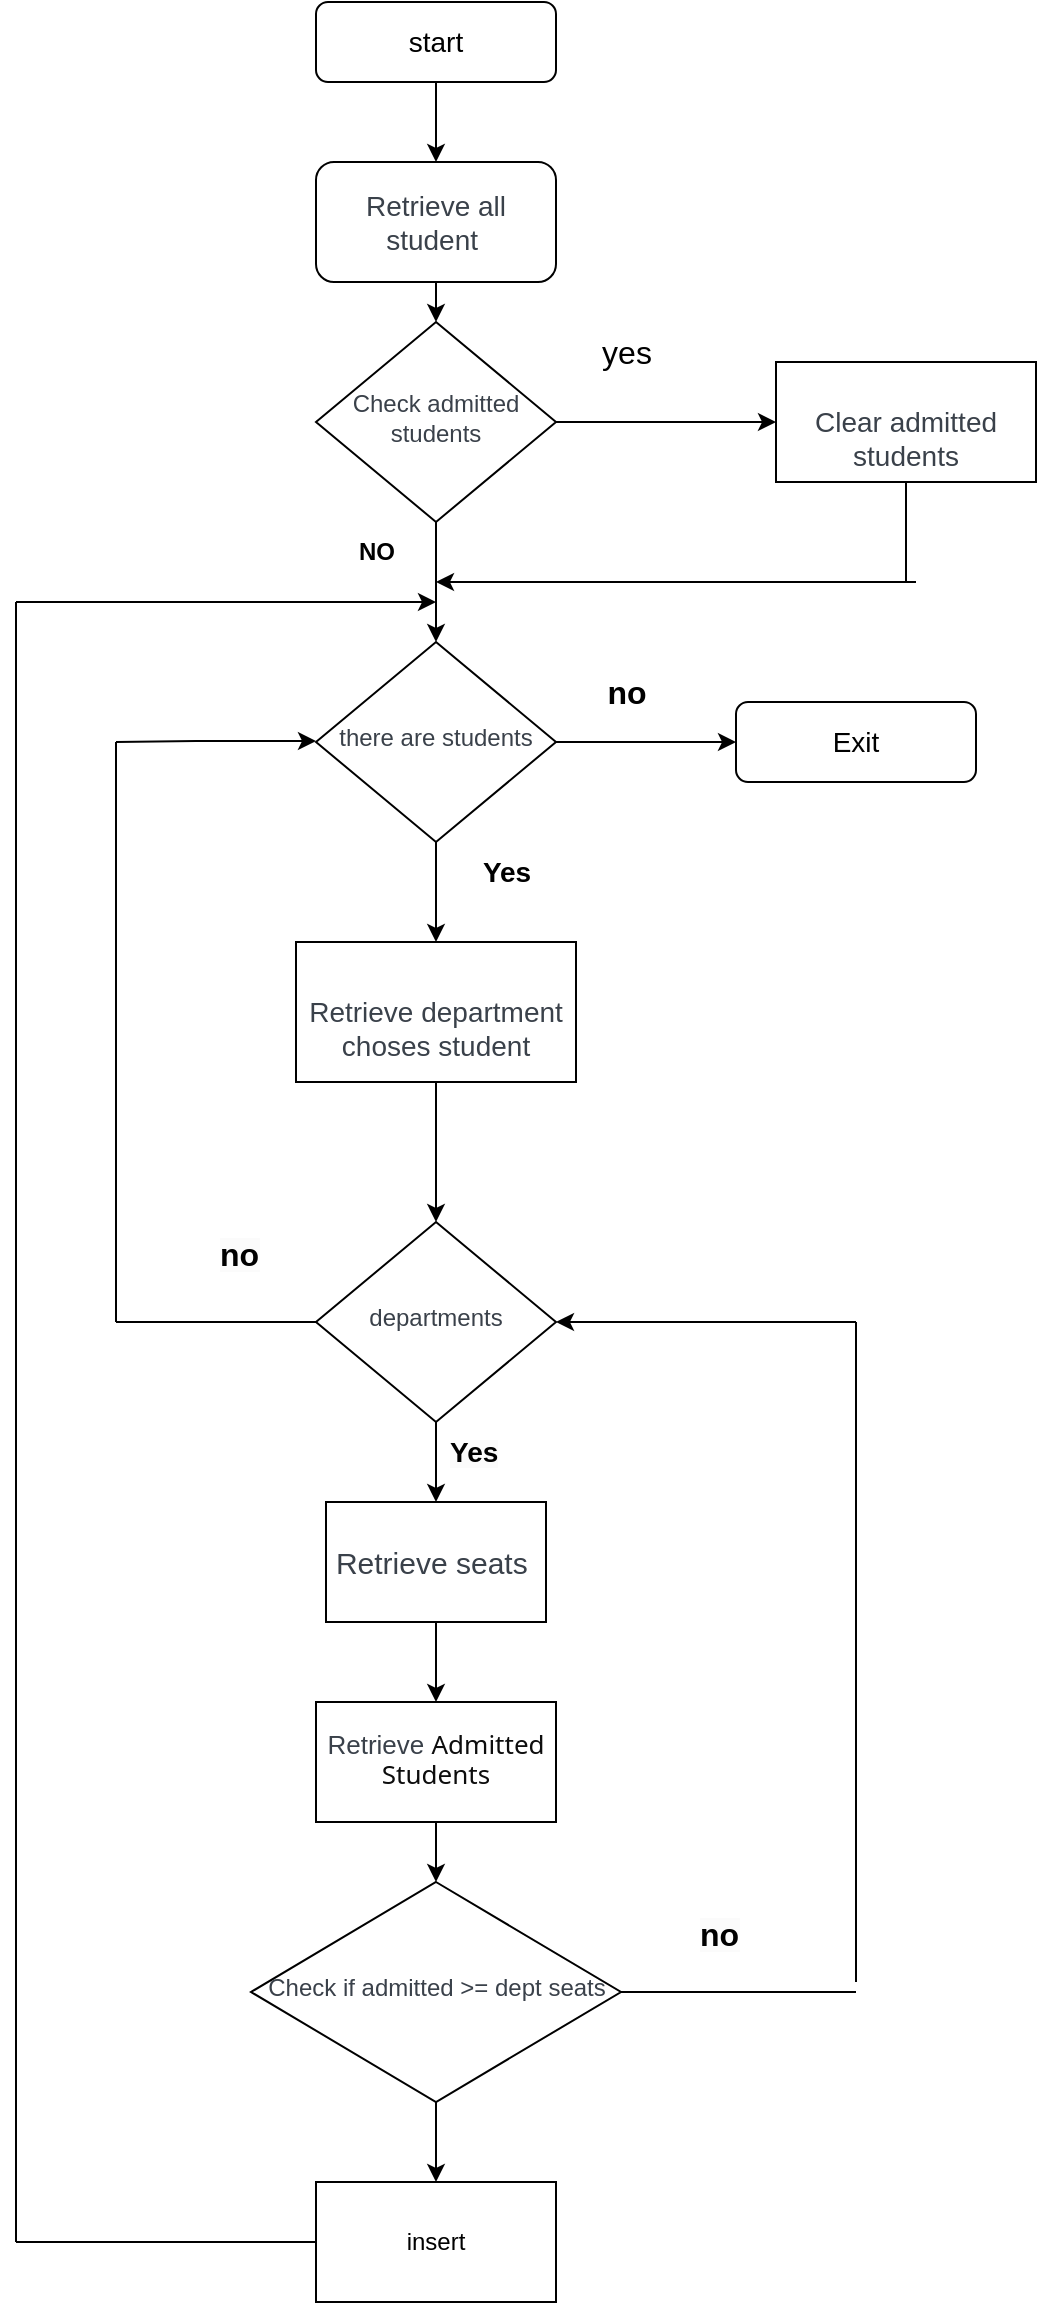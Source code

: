 <mxfile version="24.3.1" type="github">
  <diagram id="C5RBs43oDa-KdzZeNtuy" name="Page-1">
    <mxGraphModel dx="1050" dy="565" grid="1" gridSize="10" guides="1" tooltips="1" connect="1" arrows="1" fold="1" page="1" pageScale="1" pageWidth="827" pageHeight="1169" math="0" shadow="0">
      <root>
        <mxCell id="WIyWlLk6GJQsqaUBKTNV-0" />
        <mxCell id="WIyWlLk6GJQsqaUBKTNV-1" parent="WIyWlLk6GJQsqaUBKTNV-0" />
        <mxCell id="Pb0_odCe1Oxpf_yJffRR-13" style="edgeStyle=orthogonalEdgeStyle;rounded=0;orthogonalLoop=1;jettySize=auto;html=1;entryX=0.5;entryY=0;entryDx=0;entryDy=0;" edge="1" parent="WIyWlLk6GJQsqaUBKTNV-1" source="WIyWlLk6GJQsqaUBKTNV-3" target="Pb0_odCe1Oxpf_yJffRR-3">
          <mxGeometry relative="1" as="geometry" />
        </mxCell>
        <mxCell id="WIyWlLk6GJQsqaUBKTNV-3" value="&lt;font style=&quot;font-size: 14px;&quot;&gt;start&lt;/font&gt;" style="rounded=1;whiteSpace=wrap;html=1;fontSize=12;glass=0;strokeWidth=1;shadow=0;" parent="WIyWlLk6GJQsqaUBKTNV-1" vertex="1">
          <mxGeometry x="180" y="10" width="120" height="40" as="geometry" />
        </mxCell>
        <mxCell id="Pb0_odCe1Oxpf_yJffRR-63" value="" style="edgeStyle=orthogonalEdgeStyle;rounded=0;orthogonalLoop=1;jettySize=auto;html=1;" edge="1" parent="WIyWlLk6GJQsqaUBKTNV-1" source="WIyWlLk6GJQsqaUBKTNV-10" target="Pb0_odCe1Oxpf_yJffRR-14">
          <mxGeometry relative="1" as="geometry" />
        </mxCell>
        <mxCell id="Pb0_odCe1Oxpf_yJffRR-64" value="" style="edgeStyle=orthogonalEdgeStyle;rounded=0;orthogonalLoop=1;jettySize=auto;html=1;" edge="1" parent="WIyWlLk6GJQsqaUBKTNV-1" source="WIyWlLk6GJQsqaUBKTNV-10" target="Pb0_odCe1Oxpf_yJffRR-18">
          <mxGeometry relative="1" as="geometry" />
        </mxCell>
        <mxCell id="WIyWlLk6GJQsqaUBKTNV-10" value="&lt;span data-lucid-content=&quot;{&amp;quot;t&amp;quot;:&amp;quot;Check admitted students&amp;quot;,&amp;quot;m&amp;quot;:[{&amp;quot;s&amp;quot;:0,&amp;quot;n&amp;quot;:&amp;quot;c&amp;quot;,&amp;quot;v&amp;quot;:&amp;quot;#3a414aff&amp;quot;,&amp;quot;e&amp;quot;:23}]}&quot; data-lucid-type=&quot;application/vnd.lucid.text&quot;&gt;&lt;span style=&quot;color:#3a414a;&quot;&gt;Check admitted students&lt;/span&gt;&lt;/span&gt;" style="rhombus;whiteSpace=wrap;html=1;shadow=0;fontFamily=Helvetica;fontSize=12;align=center;strokeWidth=1;spacing=6;spacingTop=-4;" parent="WIyWlLk6GJQsqaUBKTNV-1" vertex="1">
          <mxGeometry x="180" y="170" width="120" height="100" as="geometry" />
        </mxCell>
        <mxCell id="Pb0_odCe1Oxpf_yJffRR-12" style="edgeStyle=orthogonalEdgeStyle;rounded=0;orthogonalLoop=1;jettySize=auto;html=1;exitX=0.5;exitY=1;exitDx=0;exitDy=0;entryX=0.5;entryY=0;entryDx=0;entryDy=0;" edge="1" parent="WIyWlLk6GJQsqaUBKTNV-1" source="Pb0_odCe1Oxpf_yJffRR-3" target="WIyWlLk6GJQsqaUBKTNV-10">
          <mxGeometry relative="1" as="geometry" />
        </mxCell>
        <UserObject label="&lt;font style=&quot;font-size: 14px;&quot;&gt;&lt;br&gt;&lt;span style=&quot;&quot; data-lucid-content=&quot;{&amp;quot;t&amp;quot;:&amp;quot;Retrieve all student data&amp;quot;,&amp;quot;m&amp;quot;:[{&amp;quot;s&amp;quot;:0,&amp;quot;n&amp;quot;:&amp;quot;c&amp;quot;,&amp;quot;v&amp;quot;:&amp;quot;#3a414aff&amp;quot;,&amp;quot;e&amp;quot;:25}]}&quot; data-lucid-type=&quot;application/vnd.lucid.text&quot;&gt;&lt;span style=&quot;color:#3a414a;&quot;&gt;Retrieve all student&amp;nbsp;&lt;/span&gt;&lt;/span&gt;&lt;/font&gt;&lt;div style=&quot;font-size: 14px;&quot;&gt;&lt;br&gt;&lt;/div&gt;" link="&#xa;&lt;span data-lucid-content=&quot;{&amp;quot;t&amp;quot;:&amp;quot;Retrieve all student data&amp;quot;,&amp;quot;m&amp;quot;:[{&amp;quot;s&amp;quot;:0,&amp;quot;n&amp;quot;:&amp;quot;c&amp;quot;,&amp;quot;v&amp;quot;:&amp;quot;#3a414aff&amp;quot;,&amp;quot;e&amp;quot;:25}]}&quot; data-lucid-type=&quot;application/vnd.lucid.text&quot;&gt;&lt;span style=&quot;color:#3a414a;&quot;&gt;Retrieve all student data&lt;/span&gt;&lt;/span&gt;&#xa;&#xa;" id="Pb0_odCe1Oxpf_yJffRR-3">
          <mxCell style="rounded=1;whiteSpace=wrap;html=1;" vertex="1" parent="WIyWlLk6GJQsqaUBKTNV-1">
            <mxGeometry x="180" y="90" width="120" height="60" as="geometry" />
          </mxCell>
        </UserObject>
        <UserObject label="&lt;font style=&quot;font-size: 14px;&quot;&gt;&lt;br&gt;&lt;span data-lucid-content=&quot;{&amp;quot;t&amp;quot;:&amp;quot;Clear admitted students&amp;quot;,&amp;quot;m&amp;quot;:[{&amp;quot;s&amp;quot;:0,&amp;quot;n&amp;quot;:&amp;quot;c&amp;quot;,&amp;quot;v&amp;quot;:&amp;quot;#3a414aff&amp;quot;,&amp;quot;e&amp;quot;:23}]}&quot; data-lucid-type=&quot;application/vnd.lucid.text&quot;&gt;&lt;span style=&quot;color:#3a414a;&quot;&gt;Clear admitted students&lt;/span&gt;&lt;/span&gt;&lt;br&gt;&lt;/font&gt;" link="&#xa;&lt;span data-lucid-content=&quot;{&amp;quot;t&amp;quot;:&amp;quot;Clear admitted students&amp;quot;,&amp;quot;m&amp;quot;:[{&amp;quot;s&amp;quot;:0,&amp;quot;n&amp;quot;:&amp;quot;c&amp;quot;,&amp;quot;v&amp;quot;:&amp;quot;#3a414aff&amp;quot;,&amp;quot;e&amp;quot;:23}]}&quot; data-lucid-type=&quot;application/vnd.lucid.text&quot;&gt;&lt;span style=&quot;color:#3a414a;&quot;&gt;Clear admitted students&lt;/span&gt;&lt;/span&gt;&#xa;&#xa;" id="Pb0_odCe1Oxpf_yJffRR-14">
          <mxCell style="rounded=0;whiteSpace=wrap;html=1;" vertex="1" parent="WIyWlLk6GJQsqaUBKTNV-1">
            <mxGeometry x="410" y="190" width="130" height="60" as="geometry" />
          </mxCell>
        </UserObject>
        <mxCell id="Pb0_odCe1Oxpf_yJffRR-16" value="&lt;font style=&quot;font-size: 16px;&quot;&gt;yes&lt;/font&gt;" style="text;html=1;align=center;verticalAlign=middle;resizable=0;points=[];autosize=1;strokeColor=none;fillColor=none;strokeWidth=10;" vertex="1" parent="WIyWlLk6GJQsqaUBKTNV-1">
          <mxGeometry x="310" y="170" width="50" height="30" as="geometry" />
        </mxCell>
        <mxCell id="Pb0_odCe1Oxpf_yJffRR-17" value="&lt;b&gt;NO&lt;/b&gt;" style="text;html=1;align=center;verticalAlign=middle;resizable=0;points=[];autosize=1;strokeColor=none;fillColor=none;" vertex="1" parent="WIyWlLk6GJQsqaUBKTNV-1">
          <mxGeometry x="190" y="270" width="40" height="30" as="geometry" />
        </mxCell>
        <mxCell id="Pb0_odCe1Oxpf_yJffRR-67" value="" style="edgeStyle=orthogonalEdgeStyle;rounded=0;orthogonalLoop=1;jettySize=auto;html=1;" edge="1" parent="WIyWlLk6GJQsqaUBKTNV-1" source="Pb0_odCe1Oxpf_yJffRR-18" target="Pb0_odCe1Oxpf_yJffRR-27">
          <mxGeometry relative="1" as="geometry" />
        </mxCell>
        <mxCell id="Pb0_odCe1Oxpf_yJffRR-91" value="" style="edgeStyle=orthogonalEdgeStyle;rounded=0;orthogonalLoop=1;jettySize=auto;html=1;" edge="1" parent="WIyWlLk6GJQsqaUBKTNV-1" source="Pb0_odCe1Oxpf_yJffRR-18" target="Pb0_odCe1Oxpf_yJffRR-88">
          <mxGeometry relative="1" as="geometry" />
        </mxCell>
        <mxCell id="Pb0_odCe1Oxpf_yJffRR-18" value="&lt;div style=&quot;text-align: left;&quot;&gt;&lt;font style=&quot;font-size: 12px;&quot; color=&quot;#3a414a&quot;&gt;there are students&lt;/font&gt;&lt;/div&gt;" style="rhombus;whiteSpace=wrap;html=1;shadow=0;fontFamily=Helvetica;fontSize=12;align=center;strokeWidth=1;spacing=6;spacingTop=-4;" vertex="1" parent="WIyWlLk6GJQsqaUBKTNV-1">
          <mxGeometry x="180" y="330" width="120" height="100" as="geometry" />
        </mxCell>
        <mxCell id="Pb0_odCe1Oxpf_yJffRR-33" value="" style="edgeStyle=orthogonalEdgeStyle;rounded=0;orthogonalLoop=1;jettySize=auto;html=1;" edge="1" parent="WIyWlLk6GJQsqaUBKTNV-1" source="Pb0_odCe1Oxpf_yJffRR-27" target="Pb0_odCe1Oxpf_yJffRR-32">
          <mxGeometry relative="1" as="geometry" />
        </mxCell>
        <mxCell id="Pb0_odCe1Oxpf_yJffRR-94" style="edgeStyle=orthogonalEdgeStyle;rounded=0;orthogonalLoop=1;jettySize=auto;html=1;exitX=0;exitY=0;exitDx=0;exitDy=0;" edge="1" parent="WIyWlLk6GJQsqaUBKTNV-1" source="Pb0_odCe1Oxpf_yJffRR-27">
          <mxGeometry relative="1" as="geometry">
            <mxPoint x="170" y="480" as="targetPoint" />
          </mxGeometry>
        </mxCell>
        <mxCell id="Pb0_odCe1Oxpf_yJffRR-27" value="&lt;font style=&quot;font-size: 14px;&quot;&gt;&lt;br&gt;&lt;span data-lucid-content=&quot;{&amp;quot;t&amp;quot;:&amp;quot;Retrieve all student data&amp;quot;,&amp;quot;m&amp;quot;:[{&amp;quot;s&amp;quot;:0,&amp;quot;n&amp;quot;:&amp;quot;c&amp;quot;,&amp;quot;v&amp;quot;:&amp;quot;#3a414aff&amp;quot;,&amp;quot;e&amp;quot;:25}]}&quot; data-lucid-type=&quot;application/vnd.lucid.text&quot;&gt;&lt;span style=&quot;color: rgb(58, 65, 74);&quot;&gt;Retrieve department choses student&lt;/span&gt;&lt;/span&gt;&lt;/font&gt;" style="rounded=0;whiteSpace=wrap;html=1;" vertex="1" parent="WIyWlLk6GJQsqaUBKTNV-1">
          <mxGeometry x="170" y="480" width="140" height="70" as="geometry" />
        </mxCell>
        <mxCell id="Pb0_odCe1Oxpf_yJffRR-29" value="&lt;font style=&quot;font-size: 16px;&quot;&gt;&lt;b&gt;no&lt;/b&gt;&lt;/font&gt;" style="text;html=1;align=center;verticalAlign=middle;resizable=0;points=[];autosize=1;strokeColor=none;fillColor=none;" vertex="1" parent="WIyWlLk6GJQsqaUBKTNV-1">
          <mxGeometry x="315" y="340" width="40" height="30" as="geometry" />
        </mxCell>
        <mxCell id="Pb0_odCe1Oxpf_yJffRR-30" value="&lt;b&gt;&lt;font style=&quot;font-size: 14px;&quot;&gt;Yes&lt;/font&gt;&lt;/b&gt;" style="text;html=1;align=center;verticalAlign=middle;resizable=0;points=[];autosize=1;strokeColor=none;fillColor=none;" vertex="1" parent="WIyWlLk6GJQsqaUBKTNV-1">
          <mxGeometry x="250" y="430" width="50" height="30" as="geometry" />
        </mxCell>
        <mxCell id="Pb0_odCe1Oxpf_yJffRR-55" value="" style="edgeStyle=orthogonalEdgeStyle;rounded=0;orthogonalLoop=1;jettySize=auto;html=1;" edge="1" parent="WIyWlLk6GJQsqaUBKTNV-1" source="Pb0_odCe1Oxpf_yJffRR-32" target="Pb0_odCe1Oxpf_yJffRR-53">
          <mxGeometry relative="1" as="geometry" />
        </mxCell>
        <mxCell id="Pb0_odCe1Oxpf_yJffRR-32" value="&lt;div style=&quot;text-align: left;&quot;&gt;&lt;font color=&quot;#3a414a&quot;&gt;departments&lt;/font&gt;&lt;/div&gt;" style="rhombus;whiteSpace=wrap;html=1;shadow=0;fontFamily=Helvetica;fontSize=12;align=center;strokeWidth=1;spacing=6;spacingTop=-4;" vertex="1" parent="WIyWlLk6GJQsqaUBKTNV-1">
          <mxGeometry x="180" y="620" width="120" height="100" as="geometry" />
        </mxCell>
        <mxCell id="Pb0_odCe1Oxpf_yJffRR-47" value="" style="endArrow=none;html=1;rounded=0;exitX=0;exitY=0.5;exitDx=0;exitDy=0;" edge="1" parent="WIyWlLk6GJQsqaUBKTNV-1" source="Pb0_odCe1Oxpf_yJffRR-32">
          <mxGeometry width="50" height="50" relative="1" as="geometry">
            <mxPoint x="470" y="690" as="sourcePoint" />
            <mxPoint x="80" y="670" as="targetPoint" />
            <Array as="points" />
          </mxGeometry>
        </mxCell>
        <mxCell id="Pb0_odCe1Oxpf_yJffRR-48" value="" style="endArrow=none;html=1;rounded=0;" edge="1" parent="WIyWlLk6GJQsqaUBKTNV-1">
          <mxGeometry width="50" height="50" relative="1" as="geometry">
            <mxPoint x="80" y="670" as="sourcePoint" />
            <mxPoint x="80" y="380" as="targetPoint" />
          </mxGeometry>
        </mxCell>
        <mxCell id="Pb0_odCe1Oxpf_yJffRR-49" value="" style="endArrow=classic;html=1;rounded=0;" edge="1" parent="WIyWlLk6GJQsqaUBKTNV-1">
          <mxGeometry width="50" height="50" relative="1" as="geometry">
            <mxPoint x="80" y="380" as="sourcePoint" />
            <mxPoint x="180" y="379.5" as="targetPoint" />
            <Array as="points">
              <mxPoint x="120" y="379.5" />
            </Array>
          </mxGeometry>
        </mxCell>
        <mxCell id="Pb0_odCe1Oxpf_yJffRR-50" value="&lt;b style=&quot;forced-color-adjust: none; color: rgb(0, 0, 0); font-family: Helvetica; font-size: 16px; font-style: normal; font-variant-ligatures: normal; font-variant-caps: normal; letter-spacing: normal; orphans: 2; text-align: center; text-indent: 0px; text-transform: none; widows: 2; word-spacing: 0px; -webkit-text-stroke-width: 0px; white-space: nowrap; background-color: rgb(251, 251, 251); text-decoration-thickness: initial; text-decoration-style: initial; text-decoration-color: initial;&quot;&gt;no&lt;/b&gt;" style="text;whiteSpace=wrap;html=1;" vertex="1" parent="WIyWlLk6GJQsqaUBKTNV-1">
          <mxGeometry x="130" y="620" width="30" height="40" as="geometry" />
        </mxCell>
        <mxCell id="Pb0_odCe1Oxpf_yJffRR-61" value="" style="edgeStyle=orthogonalEdgeStyle;rounded=0;orthogonalLoop=1;jettySize=auto;html=1;" edge="1" parent="WIyWlLk6GJQsqaUBKTNV-1" source="Pb0_odCe1Oxpf_yJffRR-53" target="Pb0_odCe1Oxpf_yJffRR-60">
          <mxGeometry relative="1" as="geometry" />
        </mxCell>
        <mxCell id="Pb0_odCe1Oxpf_yJffRR-53" value="&lt;font style=&quot;font-size: 15px;&quot;&gt;&lt;br&gt;&lt;span data-lucid-content=&quot;{&amp;quot;t&amp;quot;:&amp;quot;Retrieve all student data&amp;quot;,&amp;quot;m&amp;quot;:[{&amp;quot;s&amp;quot;:0,&amp;quot;n&amp;quot;:&amp;quot;c&amp;quot;,&amp;quot;v&amp;quot;:&amp;quot;#3a414aff&amp;quot;,&amp;quot;e&amp;quot;:25}]}&quot; data-lucid-type=&quot;application/vnd.lucid.text&quot;&gt;&lt;span style=&quot;color: rgb(58, 65, 74);&quot;&gt;Retrieve &lt;font style=&quot;font-size: 15px;&quot;&gt;seats&amp;nbsp;&lt;/font&gt;&lt;/span&gt;&lt;/span&gt;&lt;/font&gt;&lt;div style=&quot;font-size: 15px;&quot;&gt;&lt;span data-lucid-content=&quot;{&amp;quot;t&amp;quot;:&amp;quot;Retrieve all student data&amp;quot;,&amp;quot;m&amp;quot;:[{&amp;quot;s&amp;quot;:0,&amp;quot;n&amp;quot;:&amp;quot;c&amp;quot;,&amp;quot;v&amp;quot;:&amp;quot;#3a414aff&amp;quot;,&amp;quot;e&amp;quot;:25}]}&quot; data-lucid-type=&quot;application/vnd.lucid.text&quot;&gt;&lt;span style=&quot;color: rgb(58, 65, 74);&quot;&gt;&lt;br&gt;&lt;/span&gt;&lt;/span&gt;&lt;/div&gt;" style="rounded=0;whiteSpace=wrap;html=1;" vertex="1" parent="WIyWlLk6GJQsqaUBKTNV-1">
          <mxGeometry x="185" y="760" width="110" height="60" as="geometry" />
        </mxCell>
        <mxCell id="Pb0_odCe1Oxpf_yJffRR-56" value="&lt;b style=&quot;forced-color-adjust: none; color: rgb(0, 0, 0); font-family: Helvetica; font-size: 12px; font-style: normal; font-variant-ligatures: normal; font-variant-caps: normal; letter-spacing: normal; orphans: 2; text-align: center; text-indent: 0px; text-transform: none; widows: 2; word-spacing: 0px; -webkit-text-stroke-width: 0px; white-space: nowrap; background-color: rgb(251, 251, 251); text-decoration-thickness: initial; text-decoration-style: initial; text-decoration-color: initial;&quot;&gt;&lt;font style=&quot;forced-color-adjust: none; font-size: 14px;&quot;&gt;Yes&lt;/font&gt;&lt;/b&gt;" style="text;whiteSpace=wrap;html=1;" vertex="1" parent="WIyWlLk6GJQsqaUBKTNV-1">
          <mxGeometry x="245" y="720" width="60" height="40" as="geometry" />
        </mxCell>
        <mxCell id="Pb0_odCe1Oxpf_yJffRR-70" value="" style="edgeStyle=orthogonalEdgeStyle;rounded=0;orthogonalLoop=1;jettySize=auto;html=1;" edge="1" parent="WIyWlLk6GJQsqaUBKTNV-1" source="Pb0_odCe1Oxpf_yJffRR-60" target="Pb0_odCe1Oxpf_yJffRR-69">
          <mxGeometry relative="1" as="geometry" />
        </mxCell>
        <mxCell id="Pb0_odCe1Oxpf_yJffRR-60" value="&lt;font style=&quot;font-size: 13px;&quot;&gt;&lt;br&gt;&lt;span style=&quot;&quot; data-lucid-content=&quot;{&amp;quot;t&amp;quot;:&amp;quot;Retrieve all student data&amp;quot;,&amp;quot;m&amp;quot;:[{&amp;quot;s&amp;quot;:0,&amp;quot;n&amp;quot;:&amp;quot;c&amp;quot;,&amp;quot;v&amp;quot;:&amp;quot;#3a414aff&amp;quot;,&amp;quot;e&amp;quot;:25}]}&quot; data-lucid-type=&quot;application/vnd.lucid.text&quot;&gt;&lt;span style=&quot;color: rgb(58, 65, 74);&quot;&gt;&lt;font style=&quot;font-size: 13px;&quot;&gt;Retrieve&amp;nbsp;&lt;/font&gt;&lt;/span&gt;&lt;/span&gt;&lt;/font&gt;&lt;span style=&quot;color: rgb(13, 13, 13); font-family: Söhne, ui-sans-serif, system-ui, -apple-system, &amp;quot;Segoe UI&amp;quot;, Roboto, Ubuntu, Cantarell, &amp;quot;Noto Sans&amp;quot;, sans-serif, &amp;quot;Helvetica Neue&amp;quot;, Arial, &amp;quot;Apple Color Emoji&amp;quot;, &amp;quot;Segoe UI Emoji&amp;quot;, &amp;quot;Segoe UI Symbol&amp;quot;, &amp;quot;Noto Color Emoji&amp;quot;; text-align: start; white-space-collapse: preserve; background-color: rgb(255, 255, 255); font-size: 13px;&quot;&gt;&lt;font style=&quot;font-size: 13px;&quot;&gt;Admitted Students&lt;/font&gt;&lt;/span&gt;&lt;div style=&quot;font-size: 15px;&quot;&gt;&lt;span data-lucid-content=&quot;{&amp;quot;t&amp;quot;:&amp;quot;Retrieve all student data&amp;quot;,&amp;quot;m&amp;quot;:[{&amp;quot;s&amp;quot;:0,&amp;quot;n&amp;quot;:&amp;quot;c&amp;quot;,&amp;quot;v&amp;quot;:&amp;quot;#3a414aff&amp;quot;,&amp;quot;e&amp;quot;:25}]}&quot; data-lucid-type=&quot;application/vnd.lucid.text&quot;&gt;&lt;span style=&quot;color: rgb(58, 65, 74);&quot;&gt;&lt;br&gt;&lt;/span&gt;&lt;/span&gt;&lt;/div&gt;" style="rounded=0;whiteSpace=wrap;html=1;" vertex="1" parent="WIyWlLk6GJQsqaUBKTNV-1">
          <mxGeometry x="180" y="860" width="120" height="60" as="geometry" />
        </mxCell>
        <mxCell id="Pb0_odCe1Oxpf_yJffRR-79" value="" style="edgeStyle=orthogonalEdgeStyle;rounded=0;orthogonalLoop=1;jettySize=auto;html=1;" edge="1" parent="WIyWlLk6GJQsqaUBKTNV-1" source="Pb0_odCe1Oxpf_yJffRR-69" target="Pb0_odCe1Oxpf_yJffRR-78">
          <mxGeometry relative="1" as="geometry" />
        </mxCell>
        <mxCell id="Pb0_odCe1Oxpf_yJffRR-69" value="&lt;span data-lucid-content=&quot;{&amp;quot;t&amp;quot;:&amp;quot;Check if admitted &gt;= dept seats&amp;quot;,&amp;quot;m&amp;quot;:[{&amp;quot;s&amp;quot;:0,&amp;quot;n&amp;quot;:&amp;quot;c&amp;quot;,&amp;quot;v&amp;quot;:&amp;quot;#3a414aff&amp;quot;,&amp;quot;e&amp;quot;:31}]}&quot; data-lucid-type=&quot;application/vnd.lucid.text&quot;&gt;&lt;span style=&quot;color:#3a414a;&quot;&gt;&lt;font style=&quot;font-size: 12px;&quot;&gt;Check if admitted &amp;gt;= dept seats&lt;/font&gt;&lt;/span&gt;&lt;/span&gt;" style="rhombus;whiteSpace=wrap;html=1;shadow=0;fontFamily=Helvetica;fontSize=12;align=center;strokeWidth=1;spacing=6;spacingTop=-4;" vertex="1" parent="WIyWlLk6GJQsqaUBKTNV-1">
          <mxGeometry x="147.5" y="950" width="185" height="110" as="geometry" />
        </mxCell>
        <mxCell id="Pb0_odCe1Oxpf_yJffRR-74" value="" style="endArrow=none;html=1;rounded=0;exitX=1;exitY=0.5;exitDx=0;exitDy=0;" edge="1" parent="WIyWlLk6GJQsqaUBKTNV-1" source="Pb0_odCe1Oxpf_yJffRR-69">
          <mxGeometry width="50" height="50" relative="1" as="geometry">
            <mxPoint x="340" y="1050" as="sourcePoint" />
            <mxPoint x="450" y="1005" as="targetPoint" />
          </mxGeometry>
        </mxCell>
        <mxCell id="Pb0_odCe1Oxpf_yJffRR-75" value="" style="endArrow=none;html=1;rounded=0;" edge="1" parent="WIyWlLk6GJQsqaUBKTNV-1">
          <mxGeometry width="50" height="50" relative="1" as="geometry">
            <mxPoint x="450" y="1000" as="sourcePoint" />
            <mxPoint x="450" y="670" as="targetPoint" />
          </mxGeometry>
        </mxCell>
        <mxCell id="Pb0_odCe1Oxpf_yJffRR-76" value="" style="endArrow=classic;html=1;rounded=0;entryX=1;entryY=0.5;entryDx=0;entryDy=0;" edge="1" parent="WIyWlLk6GJQsqaUBKTNV-1" target="Pb0_odCe1Oxpf_yJffRR-32">
          <mxGeometry width="50" height="50" relative="1" as="geometry">
            <mxPoint x="450" y="670" as="sourcePoint" />
            <mxPoint x="464" y="620" as="targetPoint" />
          </mxGeometry>
        </mxCell>
        <mxCell id="Pb0_odCe1Oxpf_yJffRR-77" value="&lt;b style=&quot;forced-color-adjust: none; color: rgb(0, 0, 0); font-family: Helvetica; font-style: normal; font-variant-ligatures: normal; font-variant-caps: normal; letter-spacing: normal; orphans: 2; text-indent: 0px; text-transform: none; widows: 2; word-spacing: 0px; -webkit-text-stroke-width: 0px; white-space: nowrap; text-decoration-thickness: initial; text-decoration-style: initial; text-decoration-color: initial; font-size: 16px; text-align: center; background-color: rgb(251, 251, 251);&quot;&gt;no&lt;/b&gt;" style="text;whiteSpace=wrap;html=1;" vertex="1" parent="WIyWlLk6GJQsqaUBKTNV-1">
          <mxGeometry x="370" y="960" width="50" height="40" as="geometry" />
        </mxCell>
        <mxCell id="Pb0_odCe1Oxpf_yJffRR-78" value="insert" style="rounded=0;whiteSpace=wrap;html=1;" vertex="1" parent="WIyWlLk6GJQsqaUBKTNV-1">
          <mxGeometry x="180" y="1100" width="120" height="60" as="geometry" />
        </mxCell>
        <mxCell id="Pb0_odCe1Oxpf_yJffRR-82" value="" style="endArrow=none;html=1;rounded=0;entryX=0;entryY=0.5;entryDx=0;entryDy=0;" edge="1" parent="WIyWlLk6GJQsqaUBKTNV-1" target="Pb0_odCe1Oxpf_yJffRR-78">
          <mxGeometry width="50" height="50" relative="1" as="geometry">
            <mxPoint x="30" y="1130" as="sourcePoint" />
            <mxPoint x="520" y="990" as="targetPoint" />
            <Array as="points" />
          </mxGeometry>
        </mxCell>
        <mxCell id="Pb0_odCe1Oxpf_yJffRR-83" value="" style="endArrow=none;html=1;rounded=0;" edge="1" parent="WIyWlLk6GJQsqaUBKTNV-1">
          <mxGeometry width="50" height="50" relative="1" as="geometry">
            <mxPoint x="30" y="1130" as="sourcePoint" />
            <mxPoint x="30" y="310" as="targetPoint" />
          </mxGeometry>
        </mxCell>
        <mxCell id="Pb0_odCe1Oxpf_yJffRR-84" value="" style="endArrow=classic;html=1;rounded=0;" edge="1" parent="WIyWlLk6GJQsqaUBKTNV-1">
          <mxGeometry width="50" height="50" relative="1" as="geometry">
            <mxPoint x="30" y="310" as="sourcePoint" />
            <mxPoint x="240" y="310" as="targetPoint" />
          </mxGeometry>
        </mxCell>
        <mxCell id="Pb0_odCe1Oxpf_yJffRR-88" value="&lt;font style=&quot;font-size: 14px;&quot;&gt;Exit&lt;/font&gt;" style="rounded=1;whiteSpace=wrap;html=1;fontSize=12;glass=0;strokeWidth=1;shadow=0;" vertex="1" parent="WIyWlLk6GJQsqaUBKTNV-1">
          <mxGeometry x="390" y="360" width="120" height="40" as="geometry" />
        </mxCell>
        <mxCell id="Pb0_odCe1Oxpf_yJffRR-92" value="" style="endArrow=none;html=1;rounded=0;exitX=0.5;exitY=1;exitDx=0;exitDy=0;" edge="1" parent="WIyWlLk6GJQsqaUBKTNV-1" source="Pb0_odCe1Oxpf_yJffRR-14">
          <mxGeometry width="50" height="50" relative="1" as="geometry">
            <mxPoint x="460" y="260" as="sourcePoint" />
            <mxPoint x="475" y="300" as="targetPoint" />
            <Array as="points" />
          </mxGeometry>
        </mxCell>
        <mxCell id="Pb0_odCe1Oxpf_yJffRR-93" value="" style="endArrow=classic;html=1;rounded=0;" edge="1" parent="WIyWlLk6GJQsqaUBKTNV-1">
          <mxGeometry width="50" height="50" relative="1" as="geometry">
            <mxPoint x="480" y="300" as="sourcePoint" />
            <mxPoint x="240" y="300" as="targetPoint" />
          </mxGeometry>
        </mxCell>
      </root>
    </mxGraphModel>
  </diagram>
</mxfile>
